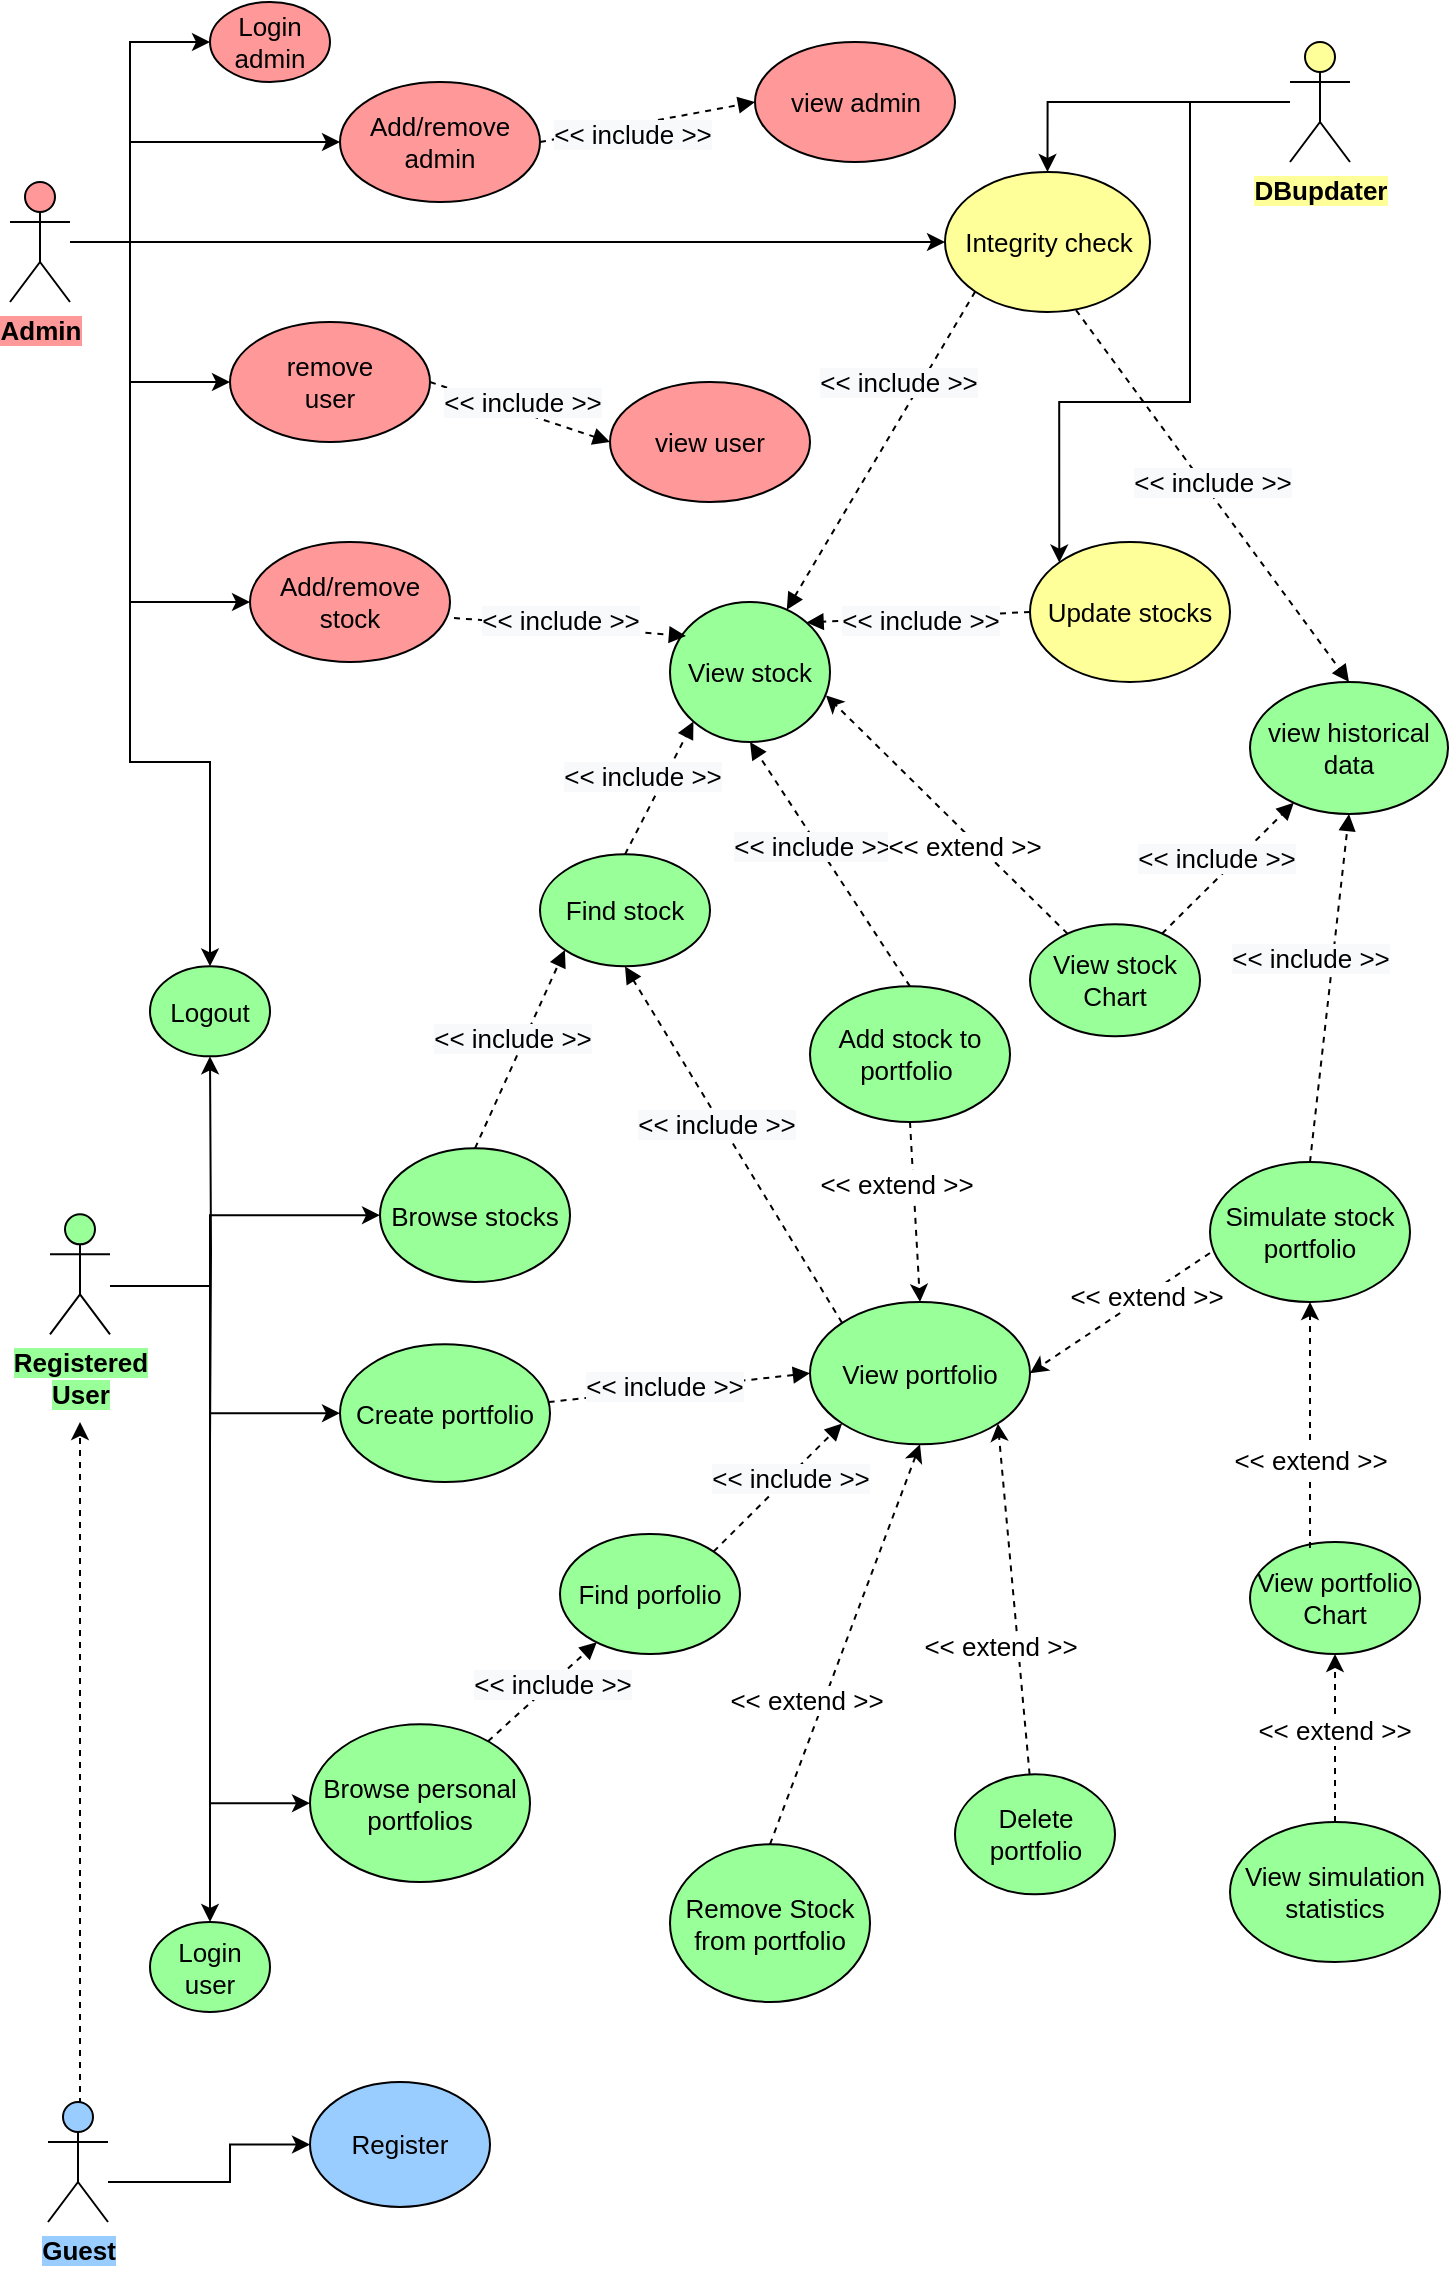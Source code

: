 <mxfile version="13.7.3" type="device"><diagram id="KRLtTsY45kWRcjKl47R4" name="Page-1"><mxGraphModel dx="782" dy="766" grid="1" gridSize="10" guides="1" tooltips="1" connect="1" arrows="1" fold="1" page="1" pageScale="1" pageWidth="827" pageHeight="1169" math="0" shadow="0"><root><mxCell id="0"/><mxCell id="1" parent="0"/><mxCell id="cpnQyGJO8iil3C7RBnsC-13" style="rounded=0;orthogonalLoop=1;jettySize=auto;html=1;entryX=0;entryY=0.5;entryDx=0;entryDy=0;edgeStyle=orthogonalEdgeStyle;fillColor=#99FF99;fontSize=13;" parent="1" target="cpnQyGJO8iil3C7RBnsC-8" edge="1"><mxGeometry relative="1" as="geometry"><Array as="points"><mxPoint x="170" y="737.18"/><mxPoint x="170" y="623.18"/></Array><mxPoint x="170" y="750" as="sourcePoint"/></mxGeometry></mxCell><mxCell id="cpnQyGJO8iil3C7RBnsC-14" style="rounded=0;orthogonalLoop=1;jettySize=auto;html=1;entryX=0;entryY=0.5;entryDx=0;entryDy=0;edgeStyle=orthogonalEdgeStyle;fillColor=#99FF99;fontSize=13;" parent="1" target="cpnQyGJO8iil3C7RBnsC-9" edge="1"><mxGeometry relative="1" as="geometry"><Array as="points"><mxPoint x="170" y="737.18"/><mxPoint x="170" y="911.18"/></Array><mxPoint x="170" y="740" as="sourcePoint"/></mxGeometry></mxCell><mxCell id="cpnQyGJO8iil3C7RBnsC-22" style="rounded=0;orthogonalLoop=1;jettySize=auto;html=1;entryX=0;entryY=0.5;entryDx=0;entryDy=0;edgeStyle=orthogonalEdgeStyle;fillColor=#99FF99;fontSize=13;" parent="1" target="cpnQyGJO8iil3C7RBnsC-21" edge="1"><mxGeometry relative="1" as="geometry"><Array as="points"><mxPoint x="170" y="737.18"/><mxPoint x="170" y="721.18"/></Array><mxPoint x="170" y="710" as="sourcePoint"/></mxGeometry></mxCell><mxCell id="cpnQyGJO8iil3C7RBnsC-27" style="edgeStyle=orthogonalEdgeStyle;rounded=0;orthogonalLoop=1;jettySize=auto;html=1;entryX=0;entryY=0.5;entryDx=0;entryDy=0;fillColor=#FF9999;fontSize=13;" parent="1" target="cpnQyGJO8iil3C7RBnsC-25" edge="1"><mxGeometry relative="1" as="geometry"><mxPoint x="130" y="130" as="sourcePoint"/><Array as="points"><mxPoint x="130" y="130"/><mxPoint x="130" y="320"/></Array></mxGeometry></mxCell><mxCell id="cpnQyGJO8iil3C7RBnsC-32" style="edgeStyle=orthogonalEdgeStyle;rounded=0;orthogonalLoop=1;jettySize=auto;html=1;fillColor=#99FF99;fontSize=13;" parent="1" source="cpnQyGJO8iil3C7RBnsC-1" target="cpnQyGJO8iil3C7RBnsC-2" edge="1"><mxGeometry relative="1" as="geometry"><mxPoint x="270" y="477.18" as="targetPoint"/><Array as="points"><mxPoint x="170" y="662"/></Array><mxPoint x="150" y="662.18" as="sourcePoint"/></mxGeometry></mxCell><mxCell id="cpnQyGJO8iil3C7RBnsC-1" value="&lt;div style=&quot;font-size: 13px;&quot;&gt;&lt;b style=&quot;background-color: rgb(153, 255, 153); font-size: 13px;&quot;&gt;Registered&lt;/b&gt;&lt;/div&gt;&lt;div style=&quot;font-size: 13px;&quot;&gt;&lt;b style=&quot;background-color: rgb(153, 255, 153); font-size: 13px;&quot;&gt;User&lt;/b&gt;&lt;/div&gt;" style="shape=umlActor;verticalLabelPosition=bottom;verticalAlign=top;html=1;fillColor=#99FF99;fontSize=13;" parent="1" vertex="1"><mxGeometry x="90" y="626.18" width="30" height="60" as="geometry"/></mxCell><mxCell id="cpnQyGJO8iil3C7RBnsC-2" value="Login user" style="ellipse;whiteSpace=wrap;html=1;fillColor=#99FF99;fontSize=13;" parent="1" vertex="1"><mxGeometry x="140" y="980" width="60" height="45" as="geometry"/></mxCell><mxCell id="cpnQyGJO8iil3C7RBnsC-4" value="&lt;b style=&quot;background-color: rgb(255, 153, 153); font-size: 13px;&quot;&gt;Admin&lt;/b&gt;" style="shape=umlActor;verticalLabelPosition=bottom;verticalAlign=top;html=1;fillColor=#FF9999;fontSize=13;" parent="1" vertex="1"><mxGeometry x="70" y="110" width="30" height="60" as="geometry"/></mxCell><mxCell id="cpnQyGJO8iil3C7RBnsC-8" value="Browse stocks" style="ellipse;whiteSpace=wrap;html=1;fillColor=#99FF99;fontSize=13;" parent="1" vertex="1"><mxGeometry x="255" y="593.18" width="95" height="66.82" as="geometry"/></mxCell><mxCell id="cpnQyGJO8iil3C7RBnsC-9" value="Browse personal portfolios" style="ellipse;whiteSpace=wrap;html=1;fillColor=#99FF99;fontSize=13;" parent="1" vertex="1"><mxGeometry x="220" y="881.18" width="110" height="78.82" as="geometry"/></mxCell><mxCell id="cpnQyGJO8iil3C7RBnsC-10" value="View stock" style="ellipse;whiteSpace=wrap;html=1;fillColor=#99FF99;fontSize=13;" parent="1" vertex="1"><mxGeometry x="400" y="320" width="80" height="70" as="geometry"/></mxCell><mxCell id="cpnQyGJO8iil3C7RBnsC-15" value="View portfolio" style="ellipse;whiteSpace=wrap;html=1;fillColor=#99FF99;fontSize=13;" parent="1" vertex="1"><mxGeometry x="470" y="670" width="110" height="71.18" as="geometry"/></mxCell><mxCell id="cpnQyGJO8iil3C7RBnsC-21" value="Create portfolio" style="ellipse;whiteSpace=wrap;html=1;fillColor=#99FF99;fontSize=13;" parent="1" vertex="1"><mxGeometry x="235" y="691.18" width="105" height="68.82" as="geometry"/></mxCell><mxCell id="cpnQyGJO8iil3C7RBnsC-25" value="&lt;div style=&quot;font-size: 13px;&quot;&gt;Add/remove&lt;/div&gt;&lt;div style=&quot;font-size: 13px;&quot;&gt;stock&lt;br style=&quot;font-size: 13px;&quot;&gt;&lt;/div&gt;" style="ellipse;whiteSpace=wrap;html=1;fillColor=#FF9999;fontSize=13;" parent="1" vertex="1"><mxGeometry x="190" y="290" width="100" height="60" as="geometry"/></mxCell><mxCell id="cpnQyGJO8iil3C7RBnsC-33" value="Find stock" style="ellipse;whiteSpace=wrap;html=1;fillColor=#99FF99;fontSize=13;" parent="1" vertex="1"><mxGeometry x="335" y="446.18" width="85" height="56" as="geometry"/></mxCell><mxCell id="cpnQyGJO8iil3C7RBnsC-34" value="" style="html=1;verticalAlign=bottom;endArrow=block;exitX=0.5;exitY=0;exitDx=0;exitDy=0;dashed=1;entryX=0;entryY=1;entryDx=0;entryDy=0;fillColor=#99FF99;fontSize=13;" parent="1" source="cpnQyGJO8iil3C7RBnsC-33" target="cpnQyGJO8iil3C7RBnsC-10" edge="1"><mxGeometry x="-0.159" y="4" width="80" relative="1" as="geometry"><mxPoint x="365" y="451" as="sourcePoint"/><mxPoint x="429.0" y="451" as="targetPoint"/><mxPoint as="offset"/></mxGeometry></mxCell><mxCell id="Yy9qG6kEalK88wOaEwKQ-9" value="&lt;span style=&quot;background-color: rgb(248, 249, 250); font-size: 13px;&quot;&gt;&amp;lt;&amp;lt; include &amp;gt;&amp;gt;&lt;/span&gt;" style="edgeLabel;html=1;align=center;verticalAlign=middle;resizable=0;points=[];fillColor=#99FF99;fontSize=13;" parent="cpnQyGJO8iil3C7RBnsC-34" vertex="1" connectable="0"><mxGeometry x="0.173" relative="1" as="geometry"><mxPoint x="-12.03" as="offset"/></mxGeometry></mxCell><mxCell id="eAsHCxN4buOYZPBH0Y41-2" style="edgeStyle=orthogonalEdgeStyle;rounded=0;orthogonalLoop=1;jettySize=auto;html=1;entryX=0;entryY=0.5;entryDx=0;entryDy=0;fillColor=#99CCFF;fontSize=13;" parent="1" source="eAsHCxN4buOYZPBH0Y41-3" target="eAsHCxN4buOYZPBH0Y41-4" edge="1"><mxGeometry relative="1" as="geometry"><mxPoint x="240" y="915" as="targetPoint"/><Array as="points"><mxPoint x="180" y="1110"/><mxPoint x="180" y="1091"/></Array></mxGeometry></mxCell><mxCell id="eAsHCxN4buOYZPBH0Y41-5" value="" style="edgeStyle=orthogonalEdgeStyle;rounded=0;orthogonalLoop=1;jettySize=auto;html=1;dashed=1;exitX=0.5;exitY=0;exitDx=0;exitDy=0;exitPerimeter=0;fontSize=13;" parent="1" source="eAsHCxN4buOYZPBH0Y41-3" edge="1"><mxGeometry relative="1" as="geometry"><mxPoint x="105" y="1041" as="sourcePoint"/><Array as="points"><mxPoint x="105" y="1070"/></Array><mxPoint x="105" y="730" as="targetPoint"/></mxGeometry></mxCell><mxCell id="eAsHCxN4buOYZPBH0Y41-3" value="&lt;b style=&quot;background-color: rgb(153, 204, 255); font-size: 13px;&quot;&gt;Guest&lt;/b&gt;" style="shape=umlActor;verticalLabelPosition=bottom;verticalAlign=top;html=1;fillColor=#99CCFF;fontSize=13;" parent="1" vertex="1"><mxGeometry x="89" y="1070" width="30" height="60" as="geometry"/></mxCell><mxCell id="eAsHCxN4buOYZPBH0Y41-4" value="Register" style="ellipse;whiteSpace=wrap;html=1;fillColor=#99CCFF;fontSize=13;" parent="1" vertex="1"><mxGeometry x="220" y="1060" width="90" height="62.5" as="geometry"/></mxCell><mxCell id="eAsHCxN4buOYZPBH0Y41-11" value="" style="rounded=0;orthogonalLoop=1;jettySize=auto;html=1;dashed=1;exitX=0;exitY=0.65;exitDx=0;exitDy=0;fillColor=#99FF99;entryX=1;entryY=0.5;entryDx=0;entryDy=0;exitPerimeter=0;fontSize=13;" parent="1" source="eAsHCxN4buOYZPBH0Y41-10" target="cpnQyGJO8iil3C7RBnsC-15" edge="1"><mxGeometry relative="1" as="geometry"><mxPoint x="591.636" y="803.409" as="sourcePoint"/></mxGeometry></mxCell><mxCell id="Yy9qG6kEalK88wOaEwKQ-25" value="&amp;lt;&amp;lt; extend &amp;gt;&amp;gt;" style="edgeLabel;html=1;align=center;verticalAlign=middle;resizable=0;points=[];fillColor=#99FF99;fontSize=13;" parent="eAsHCxN4buOYZPBH0Y41-11" vertex="1" connectable="0"><mxGeometry x="-0.287" relative="1" as="geometry"><mxPoint as="offset"/></mxGeometry></mxCell><mxCell id="eAsHCxN4buOYZPBH0Y41-10" value="Simulate stock portfolio" style="ellipse;whiteSpace=wrap;html=1;fillColor=#99FF99;fontSize=13;" parent="1" vertex="1"><mxGeometry x="670" y="600" width="100" height="70" as="geometry"/></mxCell><mxCell id="eAsHCxN4buOYZPBH0Y41-17" value="" style="rounded=0;orthogonalLoop=1;jettySize=auto;html=1;entryX=0.5;entryY=1;entryDx=0;entryDy=0;exitX=0.5;exitY=0;exitDx=0;exitDy=0;dashed=1;fillColor=#99FF99;fontSize=13;" parent="1" source="eAsHCxN4buOYZPBH0Y41-14" target="Yy9qG6kEalK88wOaEwKQ-55" edge="1"><mxGeometry relative="1" as="geometry"><mxPoint x="605" y="922.18" as="targetPoint"/><mxPoint x="510" y="922.18" as="sourcePoint"/></mxGeometry></mxCell><mxCell id="Yy9qG6kEalK88wOaEwKQ-26" value="&amp;lt;&amp;lt; extend &amp;gt;&amp;gt;" style="edgeLabel;html=1;align=center;verticalAlign=middle;resizable=0;points=[];fillColor=#99FF99;fontSize=13;" parent="eAsHCxN4buOYZPBH0Y41-17" vertex="1" connectable="0"><mxGeometry x="0.111" y="1" relative="1" as="geometry"><mxPoint as="offset"/></mxGeometry></mxCell><mxCell id="eAsHCxN4buOYZPBH0Y41-14" value="View simulation statistics" style="ellipse;whiteSpace=wrap;html=1;fillColor=#99FF99;fontSize=13;" parent="1" vertex="1"><mxGeometry x="680" y="930" width="105" height="70" as="geometry"/></mxCell><mxCell id="Yy9qG6kEalK88wOaEwKQ-15" value="" style="html=1;verticalAlign=bottom;endArrow=block;exitX=0.5;exitY=0;exitDx=0;exitDy=0;dashed=1;entryX=0;entryY=1;entryDx=0;entryDy=0;fillColor=#99FF99;fontSize=13;" parent="1" source="cpnQyGJO8iil3C7RBnsC-8" target="cpnQyGJO8iil3C7RBnsC-33" edge="1"><mxGeometry x="-0.159" y="4" width="80" relative="1" as="geometry"><mxPoint x="557.405" y="623.876" as="sourcePoint"/><mxPoint x="615" y="687.18" as="targetPoint"/><mxPoint as="offset"/></mxGeometry></mxCell><mxCell id="Yy9qG6kEalK88wOaEwKQ-16" value="&lt;span style=&quot;background-color: rgb(248, 249, 250); font-size: 13px;&quot;&gt;&amp;lt;&amp;lt; include &amp;gt;&amp;gt;&lt;/span&gt;" style="edgeLabel;html=1;align=center;verticalAlign=middle;resizable=0;points=[];fillColor=#99FF99;fontSize=13;" parent="Yy9qG6kEalK88wOaEwKQ-15" vertex="1" connectable="0"><mxGeometry x="0.173" relative="1" as="geometry"><mxPoint x="-8.47" y="3" as="offset"/></mxGeometry></mxCell><mxCell id="Yy9qG6kEalK88wOaEwKQ-17" value="" style="html=1;verticalAlign=bottom;endArrow=block;dashed=1;fillColor=#99FF99;fontSize=13;" parent="1" source="cpnQyGJO8iil3C7RBnsC-9" target="Yy9qG6kEalK88wOaEwKQ-21" edge="1"><mxGeometry x="-0.159" y="4" width="80" relative="1" as="geometry"><mxPoint x="567.405" y="633.876" as="sourcePoint"/><mxPoint x="320" y="961.18" as="targetPoint"/><mxPoint as="offset"/></mxGeometry></mxCell><mxCell id="Yy9qG6kEalK88wOaEwKQ-18" value="&lt;span style=&quot;background-color: rgb(248, 249, 250); font-size: 13px;&quot;&gt;&amp;lt;&amp;lt; include &amp;gt;&amp;gt;&lt;/span&gt;" style="edgeLabel;html=1;align=center;verticalAlign=middle;resizable=0;points=[];fillColor=#99FF99;fontSize=13;" parent="Yy9qG6kEalK88wOaEwKQ-17" vertex="1" connectable="0"><mxGeometry x="0.173" relative="1" as="geometry"><mxPoint as="offset"/></mxGeometry></mxCell><mxCell id="Yy9qG6kEalK88wOaEwKQ-19" value="" style="html=1;verticalAlign=bottom;endArrow=block;dashed=1;exitX=0;exitY=0;exitDx=0;exitDy=0;entryX=0.5;entryY=1;entryDx=0;entryDy=0;fillColor=#99FF99;fontSize=13;" parent="1" source="cpnQyGJO8iil3C7RBnsC-15" target="cpnQyGJO8iil3C7RBnsC-33" edge="1"><mxGeometry x="-0.159" y="4" width="80" relative="1" as="geometry"><mxPoint x="314.467" y="864.661" as="sourcePoint"/><mxPoint x="410" y="891.18" as="targetPoint"/><mxPoint as="offset"/></mxGeometry></mxCell><mxCell id="Yy9qG6kEalK88wOaEwKQ-20" value="&lt;span style=&quot;background-color: rgb(248, 249, 250); font-size: 13px;&quot;&gt;&amp;lt;&amp;lt; include &amp;gt;&amp;gt;&lt;/span&gt;" style="edgeLabel;html=1;align=center;verticalAlign=middle;resizable=0;points=[];fillColor=#99FF99;fontSize=13;" parent="Yy9qG6kEalK88wOaEwKQ-19" vertex="1" connectable="0"><mxGeometry x="0.173" relative="1" as="geometry"><mxPoint x="-0.03" y="4.63" as="offset"/></mxGeometry></mxCell><mxCell id="Yy9qG6kEalK88wOaEwKQ-21" value="Find porfolio" style="ellipse;whiteSpace=wrap;html=1;fillColor=#99FF99;fontSize=13;" parent="1" vertex="1"><mxGeometry x="345" y="786" width="90" height="60" as="geometry"/></mxCell><mxCell id="Yy9qG6kEalK88wOaEwKQ-23" value="" style="html=1;verticalAlign=bottom;endArrow=block;dashed=1;exitX=1;exitY=0;exitDx=0;exitDy=0;entryX=0;entryY=1;entryDx=0;entryDy=0;fillColor=#99FF99;fontSize=13;" parent="1" source="Yy9qG6kEalK88wOaEwKQ-21" target="cpnQyGJO8iil3C7RBnsC-15" edge="1"><mxGeometry x="-0.159" y="4" width="80" relative="1" as="geometry"><mxPoint x="445.82" y="781.967" as="sourcePoint"/><mxPoint x="345.377" y="948.241" as="targetPoint"/><mxPoint as="offset"/></mxGeometry></mxCell><mxCell id="Yy9qG6kEalK88wOaEwKQ-24" value="&lt;span style=&quot;background-color: rgb(248, 249, 250); font-size: 13px;&quot;&gt;&amp;lt;&amp;lt; include &amp;gt;&amp;gt;&lt;/span&gt;" style="edgeLabel;html=1;align=center;verticalAlign=middle;resizable=0;points=[];fillColor=#99FF99;fontSize=13;" parent="Yy9qG6kEalK88wOaEwKQ-23" vertex="1" connectable="0"><mxGeometry x="0.173" relative="1" as="geometry"><mxPoint as="offset"/></mxGeometry></mxCell><mxCell id="Yy9qG6kEalK88wOaEwKQ-33" value="" style="edgeStyle=orthogonalEdgeStyle;rounded=0;orthogonalLoop=1;jettySize=auto;html=1;fillColor=#FFFF99;entryX=0.5;entryY=0;entryDx=0;entryDy=0;fontSize=13;" parent="1" source="Yy9qG6kEalK88wOaEwKQ-34" target="mz2E4jD2WjF0KdIVtkTG-10" edge="1"><mxGeometry relative="1" as="geometry"><Array as="points"><mxPoint x="589" y="70"/></Array></mxGeometry></mxCell><mxCell id="Yy9qG6kEalK88wOaEwKQ-34" value="&lt;div style=&quot;font-size: 13px;&quot;&gt;&lt;b style=&quot;background-color: rgb(255, 255, 153); font-size: 13px;&quot;&gt;DBupdater&lt;/b&gt;&lt;/div&gt;" style="shape=umlActor;verticalLabelPosition=bottom;verticalAlign=top;html=1;fillColor=#FFFF99;fontSize=13;" parent="1" vertex="1"><mxGeometry x="710" y="40" width="30" height="60" as="geometry"/></mxCell><mxCell id="Yy9qG6kEalK88wOaEwKQ-35" value="Update stocks" style="ellipse;whiteSpace=wrap;html=1;fillColor=#FFFF99;fontSize=13;" parent="1" vertex="1"><mxGeometry x="580" y="290" width="100" height="70" as="geometry"/></mxCell><mxCell id="Yy9qG6kEalK88wOaEwKQ-38" value="" style="html=1;verticalAlign=bottom;endArrow=block;exitX=0;exitY=1;exitDx=0;exitDy=0;dashed=1;fontSize=13;" parent="1" source="mz2E4jD2WjF0KdIVtkTG-10" target="cpnQyGJO8iil3C7RBnsC-10" edge="1"><mxGeometry x="-0.159" y="4" width="80" relative="1" as="geometry"><mxPoint x="496.82" y="242.287" as="sourcePoint"/><mxPoint x="440" y="84.5" as="targetPoint"/><mxPoint as="offset"/></mxGeometry></mxCell><mxCell id="Yy9qG6kEalK88wOaEwKQ-39" value="&lt;span style=&quot;background-color: rgb(248, 249, 250); font-size: 13px;&quot;&gt;&amp;lt;&amp;lt; include &amp;gt;&amp;gt;&lt;/span&gt;" style="edgeLabel;html=1;align=center;verticalAlign=middle;resizable=0;points=[];fontSize=13;" parent="Yy9qG6kEalK88wOaEwKQ-38" vertex="1" connectable="0"><mxGeometry x="0.173" relative="1" as="geometry"><mxPoint x="16.85" y="-48.62" as="offset"/></mxGeometry></mxCell><mxCell id="Yy9qG6kEalK88wOaEwKQ-40" value="" style="html=1;verticalAlign=bottom;endArrow=block;dashed=1;entryX=0;entryY=0.5;entryDx=0;entryDy=0;fillColor=#99FF99;fontSize=13;" parent="1" source="cpnQyGJO8iil3C7RBnsC-21" target="cpnQyGJO8iil3C7RBnsC-15" edge="1"><mxGeometry x="-0.159" y="4" width="80" relative="1" as="geometry"><mxPoint x="380" y="713.18" as="sourcePoint"/><mxPoint x="551.716" y="724.393" as="targetPoint"/><mxPoint as="offset"/></mxGeometry></mxCell><mxCell id="Yy9qG6kEalK88wOaEwKQ-41" value="&lt;span style=&quot;background-color: rgb(248, 249, 250); font-size: 13px;&quot;&gt;&amp;lt;&amp;lt; include &amp;gt;&amp;gt;&lt;/span&gt;" style="edgeLabel;html=1;align=center;verticalAlign=middle;resizable=0;points=[];fillColor=#99FF99;fontSize=13;" parent="Yy9qG6kEalK88wOaEwKQ-40" vertex="1" connectable="0"><mxGeometry x="0.173" relative="1" as="geometry"><mxPoint x="-19.26" as="offset"/></mxGeometry></mxCell><mxCell id="Yy9qG6kEalK88wOaEwKQ-42" value="Add stock to portfolio&amp;nbsp;" style="ellipse;whiteSpace=wrap;html=1;fillColor=#99FF99;fontSize=13;" parent="1" vertex="1"><mxGeometry x="470" y="512.18" width="100" height="67.82" as="geometry"/></mxCell><mxCell id="Yy9qG6kEalK88wOaEwKQ-43" value="" style="rounded=0;orthogonalLoop=1;jettySize=auto;html=1;dashed=1;entryX=0.5;entryY=0;entryDx=0;entryDy=0;exitX=0.5;exitY=1;exitDx=0;exitDy=0;fillColor=#99FF99;fontSize=13;" parent="1" source="Yy9qG6kEalK88wOaEwKQ-42" target="cpnQyGJO8iil3C7RBnsC-15" edge="1"><mxGeometry relative="1" as="geometry"><mxPoint x="705" y="624.18" as="sourcePoint"/><mxPoint x="584.394" y="639.967" as="targetPoint"/></mxGeometry></mxCell><mxCell id="Yy9qG6kEalK88wOaEwKQ-44" value="&amp;lt;&amp;lt; extend &amp;gt;&amp;gt;" style="edgeLabel;html=1;align=center;verticalAlign=middle;resizable=0;points=[];fillColor=#99FF99;fontSize=13;" parent="Yy9qG6kEalK88wOaEwKQ-43" vertex="1" connectable="0"><mxGeometry x="-0.287" relative="1" as="geometry"><mxPoint x="-9.12" y="-1.44" as="offset"/></mxGeometry></mxCell><mxCell id="Yy9qG6kEalK88wOaEwKQ-45" value="" style="html=1;verticalAlign=bottom;endArrow=block;exitX=0.5;exitY=0;exitDx=0;exitDy=0;dashed=1;entryX=0.5;entryY=1;entryDx=0;entryDy=0;fillColor=#99FF99;fontSize=13;" parent="1" source="Yy9qG6kEalK88wOaEwKQ-42" target="cpnQyGJO8iil3C7RBnsC-10" edge="1"><mxGeometry x="-0.159" y="4" width="80" relative="1" as="geometry"><mxPoint x="718.04" y="320.82" as="sourcePoint"/><mxPoint x="675" y="208" as="targetPoint"/><mxPoint as="offset"/></mxGeometry></mxCell><mxCell id="Yy9qG6kEalK88wOaEwKQ-46" value="&lt;span style=&quot;background-color: rgb(248, 249, 250); font-size: 13px;&quot;&gt;&amp;lt;&amp;lt; include &amp;gt;&amp;gt;&lt;/span&gt;" style="edgeLabel;html=1;align=center;verticalAlign=middle;resizable=0;points=[];fillColor=#99FF99;fontSize=13;" parent="Yy9qG6kEalK88wOaEwKQ-45" vertex="1" connectable="0"><mxGeometry x="0.173" relative="1" as="geometry"><mxPoint x="-2.91" y="1.32" as="offset"/></mxGeometry></mxCell><mxCell id="Yy9qG6kEalK88wOaEwKQ-47" value="Logout" style="ellipse;whiteSpace=wrap;html=1;fillColor=#99FF99;fontSize=13;" parent="1" vertex="1"><mxGeometry x="140" y="502.18" width="60" height="45" as="geometry"/></mxCell><mxCell id="Yy9qG6kEalK88wOaEwKQ-48" value="" style="endArrow=classic;html=1;fillColor=#99FF99;edgeStyle=orthogonalEdgeStyle;rounded=0;fontSize=13;" parent="1" target="Yy9qG6kEalK88wOaEwKQ-47" edge="1"><mxGeometry width="50" height="50" relative="1" as="geometry"><mxPoint x="170" y="741.18" as="sourcePoint"/><mxPoint x="170" y="971.18" as="targetPoint"/><Array as="points"/></mxGeometry></mxCell><mxCell id="Yy9qG6kEalK88wOaEwKQ-50" value="" style="rounded=0;orthogonalLoop=1;jettySize=auto;html=1;dashed=1;entryX=0.975;entryY=0.667;entryDx=0;entryDy=0;fillColor=#99FF99;entryPerimeter=0;fontSize=13;" parent="1" source="Yy9qG6kEalK88wOaEwKQ-52" target="cpnQyGJO8iil3C7RBnsC-10" edge="1"><mxGeometry relative="1" as="geometry"><mxPoint x="705" y="208" as="sourcePoint"/><mxPoint x="595" y="358" as="targetPoint"/></mxGeometry></mxCell><mxCell id="Yy9qG6kEalK88wOaEwKQ-51" value="&amp;lt;&amp;lt; extend &amp;gt;&amp;gt;" style="edgeLabel;html=1;align=center;verticalAlign=middle;resizable=0;points=[];fillColor=#99FF99;fontSize=13;" parent="Yy9qG6kEalK88wOaEwKQ-50" vertex="1" connectable="0"><mxGeometry x="-0.287" relative="1" as="geometry"><mxPoint x="-9.12" y="-1.44" as="offset"/></mxGeometry></mxCell><mxCell id="Yy9qG6kEalK88wOaEwKQ-52" value="View stock Chart" style="ellipse;whiteSpace=wrap;html=1;fillColor=#99FF99;fontSize=13;" parent="1" vertex="1"><mxGeometry x="580" y="481.18" width="85" height="56" as="geometry"/></mxCell><mxCell id="Yy9qG6kEalK88wOaEwKQ-55" value="View portfolio Chart" style="ellipse;whiteSpace=wrap;html=1;fillColor=#99FF99;fontSize=13;" parent="1" vertex="1"><mxGeometry x="690" y="790" width="85" height="56" as="geometry"/></mxCell><mxCell id="Yy9qG6kEalK88wOaEwKQ-56" value="" style="rounded=0;orthogonalLoop=1;jettySize=auto;html=1;dashed=1;entryX=0.5;entryY=1;entryDx=0;entryDy=0;fillColor=#99FF99;exitX=0.353;exitY=0.054;exitDx=0;exitDy=0;exitPerimeter=0;fontSize=13;" parent="1" source="Yy9qG6kEalK88wOaEwKQ-55" target="eAsHCxN4buOYZPBH0Y41-10" edge="1"><mxGeometry relative="1" as="geometry"><mxPoint x="716" y="671.18" as="sourcePoint"/><mxPoint x="586.268" y="760.809" as="targetPoint"/></mxGeometry></mxCell><mxCell id="Yy9qG6kEalK88wOaEwKQ-57" value="&amp;lt;&amp;lt; extend &amp;gt;&amp;gt;" style="edgeLabel;html=1;align=center;verticalAlign=middle;resizable=0;points=[];fillColor=#99FF99;fontSize=13;" parent="Yy9qG6kEalK88wOaEwKQ-56" vertex="1" connectable="0"><mxGeometry x="-0.287" relative="1" as="geometry"><mxPoint as="offset"/></mxGeometry></mxCell><mxCell id="Yy9qG6kEalK88wOaEwKQ-59" value="" style="rounded=0;orthogonalLoop=1;jettySize=auto;html=1;dashed=1;entryX=1;entryY=1;entryDx=0;entryDy=0;fillColor=#99FF99;fontSize=13;" parent="1" source="Yy9qG6kEalK88wOaEwKQ-61" target="cpnQyGJO8iil3C7RBnsC-15" edge="1"><mxGeometry relative="1" as="geometry"><mxPoint x="670" y="781.18" as="sourcePoint"/><mxPoint x="620" y="731.18" as="targetPoint"/></mxGeometry></mxCell><mxCell id="Yy9qG6kEalK88wOaEwKQ-60" value="&amp;lt;&amp;lt; extend &amp;gt;&amp;gt;" style="edgeLabel;html=1;align=center;verticalAlign=middle;resizable=0;points=[];fillColor=#99FF99;fontSize=13;" parent="Yy9qG6kEalK88wOaEwKQ-59" vertex="1" connectable="0"><mxGeometry x="-0.287" relative="1" as="geometry"><mxPoint x="-9.12" y="-1.44" as="offset"/></mxGeometry></mxCell><mxCell id="Yy9qG6kEalK88wOaEwKQ-61" value="Delete portfolio" style="ellipse;whiteSpace=wrap;html=1;fillColor=#99FF99;fontSize=13;" parent="1" vertex="1"><mxGeometry x="542.5" y="906.18" width="80" height="60" as="geometry"/></mxCell><mxCell id="Yy9qG6kEalK88wOaEwKQ-62" value="" style="rounded=0;orthogonalLoop=1;jettySize=auto;html=1;dashed=1;entryX=0.5;entryY=1;entryDx=0;entryDy=0;exitX=0.5;exitY=0;exitDx=0;exitDy=0;fillColor=#99FF99;fontSize=13;" parent="1" source="Yy9qG6kEalK88wOaEwKQ-64" target="cpnQyGJO8iil3C7RBnsC-15" edge="1"><mxGeometry relative="1" as="geometry"><mxPoint x="651.72" y="881.18" as="sourcePoint"/><mxPoint x="580.004" y="842.393" as="targetPoint"/></mxGeometry></mxCell><mxCell id="Yy9qG6kEalK88wOaEwKQ-63" value="&amp;lt;&amp;lt; extend &amp;gt;&amp;gt;" style="edgeLabel;html=1;align=center;verticalAlign=middle;resizable=0;points=[];fillColor=#99FF99;fontSize=13;" parent="Yy9qG6kEalK88wOaEwKQ-62" vertex="1" connectable="0"><mxGeometry x="-0.287" relative="1" as="geometry"><mxPoint x="-9.12" y="-1.44" as="offset"/></mxGeometry></mxCell><mxCell id="Yy9qG6kEalK88wOaEwKQ-64" value="Remove Stock from portfolio" style="ellipse;whiteSpace=wrap;html=1;fillColor=#99FF99;fontSize=13;" parent="1" vertex="1"><mxGeometry x="400" y="941.18" width="100" height="78.82" as="geometry"/></mxCell><mxCell id="mz2E4jD2WjF0KdIVtkTG-1" value="view historical data" style="ellipse;whiteSpace=wrap;html=1;fillColor=#99FF99;fontSize=13;" parent="1" vertex="1"><mxGeometry x="690" y="360.0" width="99" height="66" as="geometry"/></mxCell><mxCell id="mz2E4jD2WjF0KdIVtkTG-2" value="" style="html=1;verticalAlign=bottom;endArrow=block;dashed=1;fillColor=#99FF99;fontSize=13;" parent="1" source="Yy9qG6kEalK88wOaEwKQ-52" target="mz2E4jD2WjF0KdIVtkTG-1" edge="1"><mxGeometry x="-0.159" y="4" width="80" relative="1" as="geometry"><mxPoint x="502.374" y="498.096" as="sourcePoint"/><mxPoint x="596.92" y="530.78" as="targetPoint"/><mxPoint as="offset"/></mxGeometry></mxCell><mxCell id="mz2E4jD2WjF0KdIVtkTG-3" value="&lt;span style=&quot;background-color: rgb(248, 249, 250); font-size: 13px;&quot;&gt;&amp;lt;&amp;lt; include &amp;gt;&amp;gt;&lt;/span&gt;" style="edgeLabel;html=1;align=center;verticalAlign=middle;resizable=0;points=[];fillColor=#99FF99;fontSize=13;" parent="mz2E4jD2WjF0KdIVtkTG-2" vertex="1" connectable="0"><mxGeometry x="0.173" relative="1" as="geometry"><mxPoint x="-12.03" as="offset"/></mxGeometry></mxCell><mxCell id="mz2E4jD2WjF0KdIVtkTG-5" value="" style="html=1;verticalAlign=bottom;endArrow=block;exitX=0.5;exitY=0;exitDx=0;exitDy=0;dashed=1;entryX=0.5;entryY=1;entryDx=0;entryDy=0;fillColor=#99FF99;fontSize=13;" parent="1" source="eAsHCxN4buOYZPBH0Y41-10" target="mz2E4jD2WjF0KdIVtkTG-1" edge="1"><mxGeometry x="-0.159" y="4" width="80" relative="1" as="geometry"><mxPoint x="742.5" y="464.68" as="sourcePoint"/><mxPoint x="680" y="606.188" as="targetPoint"/><mxPoint as="offset"/></mxGeometry></mxCell><mxCell id="mz2E4jD2WjF0KdIVtkTG-6" value="&lt;span style=&quot;background-color: rgb(248, 249, 250); font-size: 13px;&quot;&gt;&amp;lt;&amp;lt; include &amp;gt;&amp;gt;&lt;/span&gt;" style="edgeLabel;html=1;align=center;verticalAlign=middle;resizable=0;points=[];fillColor=#99FF99;fontSize=13;" parent="mz2E4jD2WjF0KdIVtkTG-5" vertex="1" connectable="0"><mxGeometry x="0.173" relative="1" as="geometry"><mxPoint x="-12.03" as="offset"/></mxGeometry></mxCell><mxCell id="mz2E4jD2WjF0KdIVtkTG-10" value="Integrity check" style="ellipse;whiteSpace=wrap;html=1;fillColor=#FFFF99;fontSize=13;" parent="1" vertex="1"><mxGeometry x="537.5" y="105" width="102.5" height="70" as="geometry"/></mxCell><mxCell id="mz2E4jD2WjF0KdIVtkTG-11" value="" style="html=1;verticalAlign=bottom;endArrow=block;exitX=0.639;exitY=0.986;exitDx=0;exitDy=0;dashed=1;entryX=0.5;entryY=0;entryDx=0;entryDy=0;fontSize=13;exitPerimeter=0;" parent="1" source="mz2E4jD2WjF0KdIVtkTG-10" target="mz2E4jD2WjF0KdIVtkTG-1" edge="1"><mxGeometry x="-0.159" y="4" width="80" relative="1" as="geometry"><mxPoint x="640" y="80" as="sourcePoint"/><mxPoint x="513.618" y="341.792" as="targetPoint"/><mxPoint as="offset"/></mxGeometry></mxCell><mxCell id="mz2E4jD2WjF0KdIVtkTG-12" value="&lt;span style=&quot;background-color: rgb(248, 249, 250); font-size: 13px;&quot;&gt;&amp;lt;&amp;lt; include &amp;gt;&amp;gt;&lt;/span&gt;" style="edgeLabel;html=1;align=center;verticalAlign=middle;resizable=0;points=[];fontSize=13;" parent="mz2E4jD2WjF0KdIVtkTG-11" vertex="1" connectable="0"><mxGeometry x="0.173" relative="1" as="geometry"><mxPoint x="-12.27" y="-23.93" as="offset"/></mxGeometry></mxCell><mxCell id="mz2E4jD2WjF0KdIVtkTG-14" value="" style="edgeStyle=orthogonalEdgeStyle;rounded=0;orthogonalLoop=1;jettySize=auto;html=1;fillColor=#FFFF99;entryX=0;entryY=0;entryDx=0;entryDy=0;fontSize=13;" parent="1" target="Yy9qG6kEalK88wOaEwKQ-35" edge="1"><mxGeometry relative="1" as="geometry"><mxPoint x="670" y="70" as="sourcePoint"/><mxPoint x="657" y="320" as="targetPoint"/><Array as="points"><mxPoint x="660" y="70"/><mxPoint x="660" y="220"/><mxPoint x="595" y="220"/></Array></mxGeometry></mxCell><mxCell id="mz2E4jD2WjF0KdIVtkTG-15" value="" style="html=1;verticalAlign=bottom;endArrow=block;exitX=0;exitY=0.5;exitDx=0;exitDy=0;dashed=1;entryX=1;entryY=0;entryDx=0;entryDy=0;fontSize=13;" parent="1" source="Yy9qG6kEalK88wOaEwKQ-35" target="cpnQyGJO8iil3C7RBnsC-10" edge="1"><mxGeometry x="-0.159" y="4" width="80" relative="1" as="geometry"><mxPoint x="677.5" y="210" as="sourcePoint"/><mxPoint x="749.5" y="370" as="targetPoint"/><mxPoint as="offset"/></mxGeometry></mxCell><mxCell id="mz2E4jD2WjF0KdIVtkTG-16" value="&lt;span style=&quot;background-color: rgb(248, 249, 250); font-size: 13px;&quot;&gt;&amp;lt;&amp;lt; include &amp;gt;&amp;gt;&lt;/span&gt;" style="edgeLabel;html=1;align=center;verticalAlign=middle;resizable=0;points=[];fontSize=13;" parent="mz2E4jD2WjF0KdIVtkTG-15" vertex="1" connectable="0"><mxGeometry x="0.173" relative="1" as="geometry"><mxPoint x="10.3" y="0.22" as="offset"/></mxGeometry></mxCell><mxCell id="mz2E4jD2WjF0KdIVtkTG-17" value="" style="html=1;verticalAlign=bottom;endArrow=block;exitX=1.02;exitY=0.633;exitDx=0;exitDy=0;dashed=1;exitPerimeter=0;entryX=0.1;entryY=0.243;entryDx=0;entryDy=0;fontSize=13;entryPerimeter=0;" parent="1" source="cpnQyGJO8iil3C7RBnsC-25" target="cpnQyGJO8iil3C7RBnsC-10" edge="1"><mxGeometry x="-0.159" y="4" width="80" relative="1" as="geometry"><mxPoint x="630" y="80" as="sourcePoint"/><mxPoint x="512.747" y="341.564" as="targetPoint"/><mxPoint as="offset"/></mxGeometry></mxCell><mxCell id="mz2E4jD2WjF0KdIVtkTG-18" value="&lt;span style=&quot;background-color: rgb(248, 249, 250); font-size: 13px;&quot;&gt;&amp;lt;&amp;lt; include &amp;gt;&amp;gt;&lt;/span&gt;" style="edgeLabel;html=1;align=center;verticalAlign=middle;resizable=0;points=[];fontSize=13;" parent="mz2E4jD2WjF0KdIVtkTG-17" vertex="1" connectable="0"><mxGeometry x="0.173" relative="1" as="geometry"><mxPoint x="-14.79" y="-4.3" as="offset"/></mxGeometry></mxCell><mxCell id="mz2E4jD2WjF0KdIVtkTG-22" value="&lt;div style=&quot;font-size: 13px;&quot;&gt;Add/remove&lt;/div&gt;&lt;div style=&quot;font-size: 13px;&quot;&gt;admin&lt;/div&gt;" style="ellipse;whiteSpace=wrap;html=1;fillColor=#FF9999;fontSize=13;" parent="1" vertex="1"><mxGeometry x="235" y="60" width="100" height="60" as="geometry"/></mxCell><mxCell id="mz2E4jD2WjF0KdIVtkTG-23" value="&lt;div style=&quot;font-size: 13px;&quot;&gt;remove&lt;/div&gt;&lt;div style=&quot;font-size: 13px;&quot;&gt;user&lt;br style=&quot;font-size: 13px;&quot;&gt;&lt;/div&gt;" style="ellipse;whiteSpace=wrap;html=1;fillColor=#FF9999;fontSize=13;" parent="1" vertex="1"><mxGeometry x="180" y="180" width="100" height="60" as="geometry"/></mxCell><mxCell id="mz2E4jD2WjF0KdIVtkTG-24" value="Login admin" style="ellipse;whiteSpace=wrap;html=1;fillColor=#FF9999;fontSize=13;" parent="1" vertex="1"><mxGeometry x="170" y="20.0" width="60" height="40" as="geometry"/></mxCell><mxCell id="mz2E4jD2WjF0KdIVtkTG-26" value="&lt;div style=&quot;font-size: 13px;&quot;&gt;view admin&lt;/div&gt;" style="ellipse;whiteSpace=wrap;html=1;fillColor=#FF9999;fontSize=13;" parent="1" vertex="1"><mxGeometry x="442.5" y="40" width="100" height="60" as="geometry"/></mxCell><mxCell id="mz2E4jD2WjF0KdIVtkTG-27" value="" style="html=1;verticalAlign=bottom;endArrow=block;exitX=1;exitY=0.5;exitDx=0;exitDy=0;dashed=1;entryX=0;entryY=0.5;entryDx=0;entryDy=0;fontSize=13;" parent="1" source="mz2E4jD2WjF0KdIVtkTG-22" target="mz2E4jD2WjF0KdIVtkTG-26" edge="1"><mxGeometry x="-0.159" y="4" width="80" relative="1" as="geometry"><mxPoint x="302" y="297.98" as="sourcePoint"/><mxPoint x="420" y="130" as="targetPoint"/><mxPoint as="offset"/></mxGeometry></mxCell><mxCell id="mz2E4jD2WjF0KdIVtkTG-28" value="&lt;span style=&quot;background-color: rgb(248, 249, 250); font-size: 13px;&quot;&gt;&amp;lt;&amp;lt; include &amp;gt;&amp;gt;&lt;/span&gt;" style="edgeLabel;html=1;align=center;verticalAlign=middle;resizable=0;points=[];fontSize=13;" parent="mz2E4jD2WjF0KdIVtkTG-27" vertex="1" connectable="0"><mxGeometry x="0.173" relative="1" as="geometry"><mxPoint x="-16.73" y="7.56" as="offset"/></mxGeometry></mxCell><mxCell id="mz2E4jD2WjF0KdIVtkTG-29" style="edgeStyle=orthogonalEdgeStyle;rounded=0;orthogonalLoop=1;jettySize=auto;html=1;entryX=0;entryY=0.5;entryDx=0;entryDy=0;fillColor=#FF9999;fontSize=13;" parent="1" target="mz2E4jD2WjF0KdIVtkTG-24" edge="1"><mxGeometry relative="1" as="geometry"><mxPoint x="130" y="140" as="sourcePoint"/><Array as="points"><mxPoint x="130" y="130"/><mxPoint x="130" y="40"/></Array><mxPoint x="200" y="290" as="targetPoint"/></mxGeometry></mxCell><mxCell id="mz2E4jD2WjF0KdIVtkTG-30" style="edgeStyle=orthogonalEdgeStyle;rounded=0;orthogonalLoop=1;jettySize=auto;html=1;fillColor=#FF9999;entryX=0;entryY=0.5;entryDx=0;entryDy=0;fontSize=13;" parent="1" target="mz2E4jD2WjF0KdIVtkTG-22" edge="1"><mxGeometry relative="1" as="geometry"><mxPoint x="100" y="140" as="sourcePoint"/><Array as="points"><mxPoint x="130" y="140"/><mxPoint x="130" y="90"/></Array><mxPoint x="215" y="131" as="targetPoint"/></mxGeometry></mxCell><mxCell id="mz2E4jD2WjF0KdIVtkTG-34" value="&lt;div style=&quot;font-size: 13px;&quot;&gt;view user&lt;/div&gt;" style="ellipse;whiteSpace=wrap;html=1;fillColor=#FF9999;fontSize=13;" parent="1" vertex="1"><mxGeometry x="370" y="210" width="100" height="60" as="geometry"/></mxCell><mxCell id="mz2E4jD2WjF0KdIVtkTG-35" value="" style="html=1;verticalAlign=bottom;endArrow=block;exitX=1;exitY=0.5;exitDx=0;exitDy=0;dashed=1;entryX=0;entryY=0.5;entryDx=0;entryDy=0;fontSize=13;" parent="1" source="mz2E4jD2WjF0KdIVtkTG-23" target="mz2E4jD2WjF0KdIVtkTG-34" edge="1"><mxGeometry x="-0.159" y="4" width="80" relative="1" as="geometry"><mxPoint x="300" y="220" as="sourcePoint"/><mxPoint x="420" y="250" as="targetPoint"/><mxPoint as="offset"/></mxGeometry></mxCell><mxCell id="mz2E4jD2WjF0KdIVtkTG-36" value="&lt;span style=&quot;background-color: rgb(248, 249, 250); font-size: 13px;&quot;&gt;&amp;lt;&amp;lt; include &amp;gt;&amp;gt;&lt;/span&gt;" style="edgeLabel;html=1;align=center;verticalAlign=middle;resizable=0;points=[];fontSize=13;" parent="mz2E4jD2WjF0KdIVtkTG-35" vertex="1" connectable="0"><mxGeometry x="0.173" relative="1" as="geometry"><mxPoint x="-6.82" y="-7.56" as="offset"/></mxGeometry></mxCell><mxCell id="mz2E4jD2WjF0KdIVtkTG-37" style="edgeStyle=orthogonalEdgeStyle;rounded=0;orthogonalLoop=1;jettySize=auto;html=1;entryX=0.5;entryY=0;entryDx=0;entryDy=0;fillColor=#FF9999;fontSize=13;" parent="1" target="Yy9qG6kEalK88wOaEwKQ-47" edge="1"><mxGeometry relative="1" as="geometry"><mxPoint x="130" y="130" as="sourcePoint"/><Array as="points"><mxPoint x="130" y="400"/><mxPoint x="170" y="400"/></Array><mxPoint x="200" y="330" as="targetPoint"/></mxGeometry></mxCell><mxCell id="mz2E4jD2WjF0KdIVtkTG-38" style="edgeStyle=orthogonalEdgeStyle;rounded=0;orthogonalLoop=1;jettySize=auto;html=1;entryX=0;entryY=0.5;entryDx=0;entryDy=0;fillColor=#FF9999;fontSize=13;" parent="1" target="mz2E4jD2WjF0KdIVtkTG-23" edge="1"><mxGeometry relative="1" as="geometry"><mxPoint x="130" y="130" as="sourcePoint"/><Array as="points"><mxPoint x="130" y="140"/><mxPoint x="130" y="210"/></Array><mxPoint x="180" y="512.18" as="targetPoint"/></mxGeometry></mxCell><mxCell id="qIELuk9MWQWmp95fz6n3-1" style="edgeStyle=orthogonalEdgeStyle;rounded=0;orthogonalLoop=1;jettySize=auto;html=1;fillColor=#FF9999;entryX=0;entryY=0.5;entryDx=0;entryDy=0;fontSize=13;" edge="1" parent="1" target="mz2E4jD2WjF0KdIVtkTG-10"><mxGeometry relative="1" as="geometry"><mxPoint x="130" y="150" as="sourcePoint"/><Array as="points"><mxPoint x="130" y="140"/><mxPoint x="538" y="140"/></Array><mxPoint x="245" y="100" as="targetPoint"/></mxGeometry></mxCell></root></mxGraphModel></diagram></mxfile>
